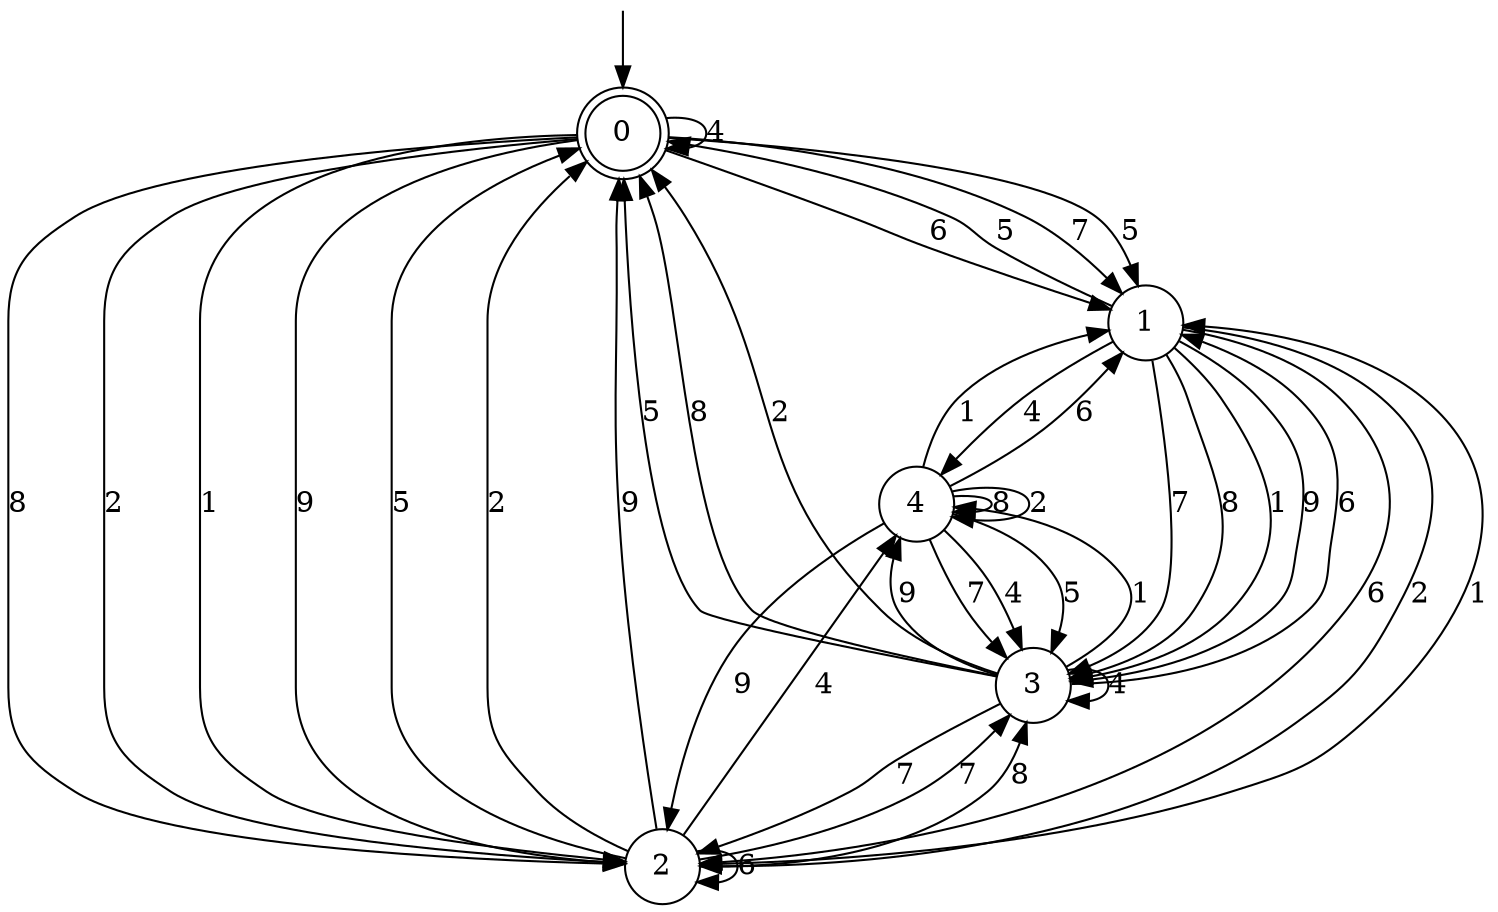 digraph g {

	s0 [shape="doublecircle" label="0"];
	s1 [shape="circle" label="1"];
	s2 [shape="circle" label="2"];
	s3 [shape="circle" label="3"];
	s4 [shape="circle" label="4"];
	s0 -> s1 [label="7"];
	s0 -> s1 [label="5"];
	s0 -> s0 [label="4"];
	s0 -> s1 [label="6"];
	s0 -> s2 [label="8"];
	s0 -> s2 [label="2"];
	s0 -> s2 [label="1"];
	s0 -> s2 [label="9"];
	s1 -> s3 [label="7"];
	s1 -> s0 [label="5"];
	s1 -> s4 [label="4"];
	s1 -> s2 [label="6"];
	s1 -> s3 [label="8"];
	s1 -> s2 [label="2"];
	s1 -> s3 [label="1"];
	s1 -> s3 [label="9"];
	s2 -> s3 [label="7"];
	s2 -> s0 [label="5"];
	s2 -> s4 [label="4"];
	s2 -> s2 [label="6"];
	s2 -> s3 [label="8"];
	s2 -> s0 [label="2"];
	s2 -> s1 [label="1"];
	s2 -> s0 [label="9"];
	s3 -> s2 [label="7"];
	s3 -> s0 [label="5"];
	s3 -> s3 [label="4"];
	s3 -> s1 [label="6"];
	s3 -> s0 [label="8"];
	s3 -> s0 [label="2"];
	s3 -> s4 [label="1"];
	s3 -> s4 [label="9"];
	s4 -> s3 [label="7"];
	s4 -> s3 [label="5"];
	s4 -> s3 [label="4"];
	s4 -> s1 [label="6"];
	s4 -> s4 [label="8"];
	s4 -> s4 [label="2"];
	s4 -> s1 [label="1"];
	s4 -> s2 [label="9"];

__start0 [label="" shape="none" width="0" height="0"];
__start0 -> s0;

}
